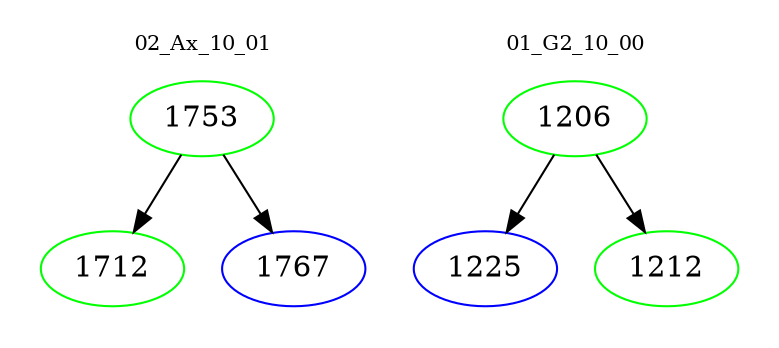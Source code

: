 digraph{
subgraph cluster_0 {
color = white
label = "02_Ax_10_01";
fontsize=10;
T0_1753 [label="1753", color="green"]
T0_1753 -> T0_1712 [color="black"]
T0_1712 [label="1712", color="green"]
T0_1753 -> T0_1767 [color="black"]
T0_1767 [label="1767", color="blue"]
}
subgraph cluster_1 {
color = white
label = "01_G2_10_00";
fontsize=10;
T1_1206 [label="1206", color="green"]
T1_1206 -> T1_1225 [color="black"]
T1_1225 [label="1225", color="blue"]
T1_1206 -> T1_1212 [color="black"]
T1_1212 [label="1212", color="green"]
}
}
